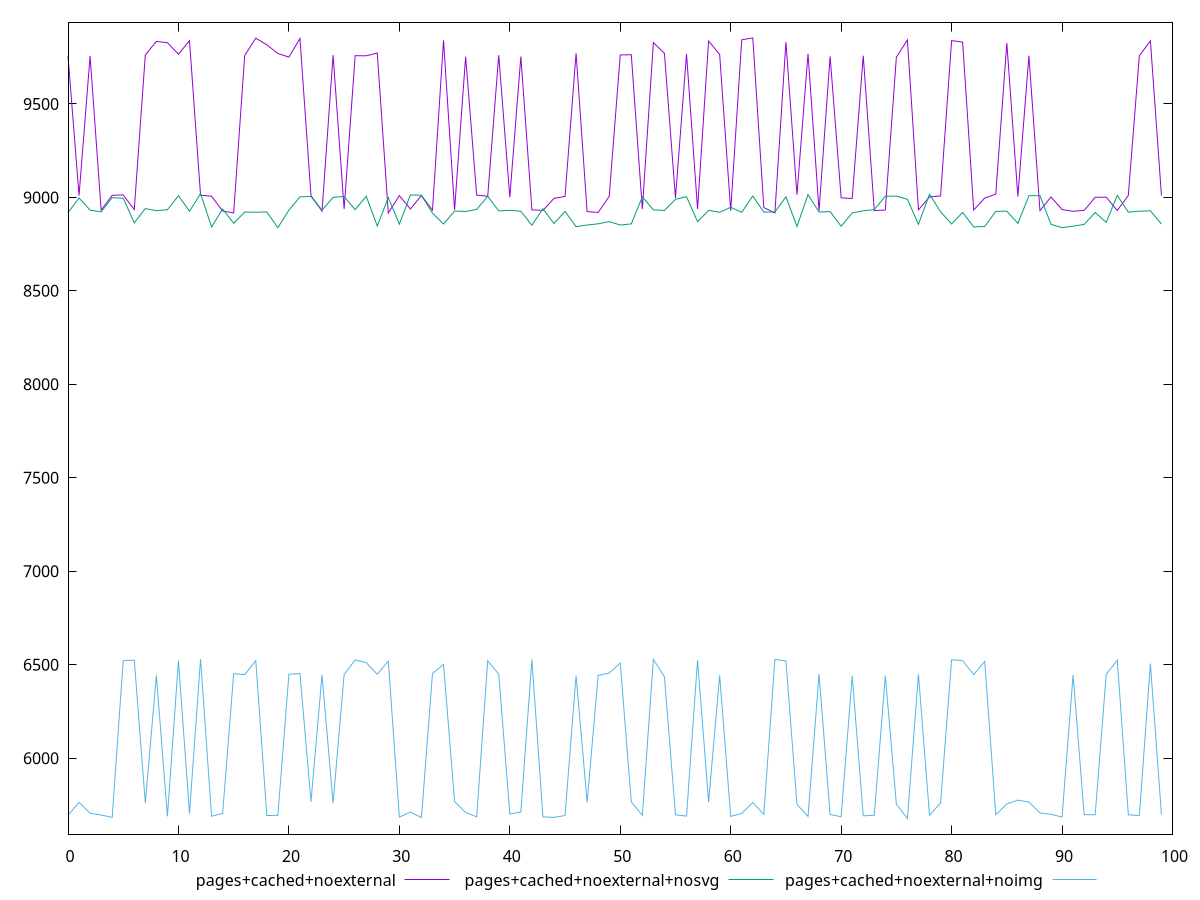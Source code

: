 $_pagesCachedNoexternal <<EOF
9756.529750000002
9010.112100000002
9756.24605
8932.2687
9010.9823
9013.002349999999
8934.683849999998
9761.836000000001
9834.497000000001
9827.346149999998
9765.695000000003
9838.758600000001
9011.911600000001
9005.911200000002
8926.978350000003
8916.952650000003
9759.196000000004
9851.568249999998
9816.318700000003
9769.40525
9750.639000000006
9849.889299999999
9009.0215
8926.40655
9760.605500000001
8938.353599999999
9757.89825
9757.329249999999
9772.125499999998
8916.46875
9009.4509
8938.081649999998
9010.0081
8931.641550000002
9839.993749999998
8933.440649999999
9752.462999999996
9012.200100000002
9006.030699999996
9760.810000000001
9000.387999999999
9753.301500000001
8933.30055
8930.22915
8994.617050000004
9005.109799999998
9770.485499999999
8923.9503
8919.587549999997
9005.29915
9761.827249999998
9763.212750000004
8937.4815
9827.794850000002
9770.440250000003
8997.06415
9767.599000000006
8937.4182
9836.395400000003
9764.5475
8929.046849999999
9842.866899999999
9853.073249999998
8945.5266
8916.837
9831.2357
9013.965299999998
9768.545749999997
8928.309150000001
9753.86725
8997.5754
8994.2236
9758.2385
8929.118250000001
8932.565400000001
9749.7595
9842.2691
8933.381249999999
9002.5956
9007.637050000001
9838.453699999998
9830.836099999999
8932.56915
8996.4536
9017.2796
9825.447400000001
9004.24325
9757.9545
8929.433400000002
9002.176099999999
8934.929850000002
8925.67785
8930.439449999998
9000.544700000002
9001.147549999998
8930.2683
9010.04525
9757.997
9837.0436
9009.7837
EOF
$_pagesCachedNoexternalNosvg <<EOF
8917.91415
8996.594249999998
8931.899549999998
8922.3831
8998.537199999999
8995.566250000003
8864.372299999999
8940.096449999997
8928.7407
8933.867849999999
9008.735999999999
8925.6657
9019.975449999998
8842.000950000001
8937.686399999999
8861.461250000004
8921.592149999999
8920.596150000001
8922.167250000002
8837.979899999998
8931.673349999997
9002.90205
9005.14975
8931.756749999999
8999.92105
9004.852499999999
8934.541200000001
9006.523000000001
8846.764299999999
8998.697000000002
8856.9861
9013.16075
9011.631899999998
8915.691450000002
8857.466800000002
8927.100300000002
8924.3286
8935.609349999999
9006.066350000001
8927.622600000002
8930.976449999998
8925.720449999999
8851.168750000003
8939.151149999998
8859.72365
8925.184800000003
8843.150350000004
8852.38635
8858.6895
8870.50395
8852.134150000002
8858.2857
9002.9202
8933.112299999999
8930.19135
8989.944749999999
9003.940450000002
8869.92475
8930.373749999999
8920.432499999999
8947.168950000001
8920.261650000002
9007.2638
8921.289150000002
8921.771699999998
9003.049250000002
8844.725500000002
9014.857400000003
8921.748
8924.0124
8845.810749999999
8916.664200000001
8928.1374
8934.971850000002
9006.4424
9006.803000000002
8989.59
8856.1502
9017.14905
8922.7689
8858.063649999998
8919.190349999999
8841.7445
8844.49795
8925.124950000001
8926.558649999999
8860.763849999998
9008.949650000002
9009.534350000002
8855.703449999997
8838.102899999998
8846.337649999998
8855.37775
8919.395400000001
8866.3204
9010.641749999999
8921.09865
8925.988650000001
8928.31455
8857.3193
EOF
$_pagesCachedNoexternalNoimg <<EOF
5695.322150000002
5763.812400000001
5705.3416499999985
5696.41525
5683.715350000002
6522.731600000001
6524.402699999999
5759.82855
6443.439
5689.0957
6521.4401
5703.388350000001
6529.4758
5689.599550000002
5704.638499999999
6452.148000000001
6447.160499999998
6522.121599999999
5693.4067
5694.376450000002
6449.185650000001
6452.972099999999
5766.883999999998
6446.452350000001
5759.7661
6447.168149999999
6525.8782999999985
6510.994599999999
6449.35665
6518.938499999998
5684.86325
5712.221149999999
5681.81025
6453.188849999999
6502.1713500000005
5768.583750000001
5710.400799999999
5686.044099999997
6520.6706
6449.86245
5701.857050000001
5712.451600000002
6528.133799999999
5686.1709500000015
5683.525749999999
5693.6418
6441.244200000003
5764.300199999998
6443.490450000001
6455.425799999999
6509.5612
5766.244400000001
5694.6326500000005
6528.40235
6435.6766499999985
5697.4555500000015
5690.4166
6524.935200000002
5765.50245
6443.390399999998
5689.001750000001
5704.475449999998
5762.883449999998
5699.5672
6528.1633999999995
6520.290400000002
5752.907499999998
5688.94095
6450.726749999998
5698.50045
5687.246299999997
6440.647200000001
5691.9050499999985
5694.950499999997
6441.40545
5754.906149999999
5677.471
6448.464300000001
5694.964049999999
5761.186500000002
6526.4304
6522.292600000001
6447.701099999998
6517.3694
5697.845699999999
5755.335349999999
5775.7737
5765.528050000001
5707.115099999998
5699.631900000001
5685.230700000001
6445.2099
5698.089649999999
5697.5896
6448.379550000001
6524.538300000001
5697.550900000001
5693.1104
6506.372699999999
5697.788500000001
EOF
set key outside below
set terminal pngcairo
set output "report_00006_2020-11-02T20-21-41.718Z/largest-contentful-paint/largest-contentful-paint_pages+cached+noexternal_pages+cached+noexternal+nosvg_pages+cached+noexternal+noimg.png"
set yrange [5593.958954999999:9936.585294999997]
plot $_pagesCachedNoexternal title "pages+cached+noexternal" with line ,$_pagesCachedNoexternalNosvg title "pages+cached+noexternal+nosvg" with line ,$_pagesCachedNoexternalNoimg title "pages+cached+noexternal+noimg" with line ,